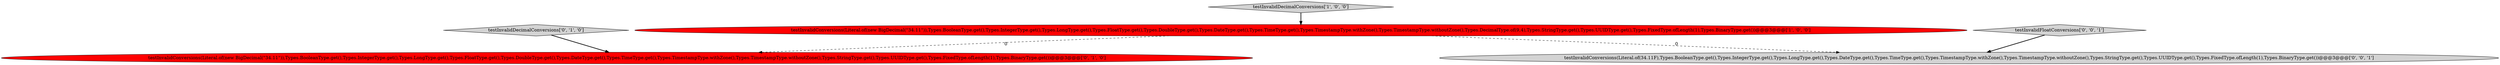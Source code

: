 digraph {
4 [style = filled, label = "testInvalidConversions(Literal.of(34.11F),Types.BooleanType.get(),Types.IntegerType.get(),Types.LongType.get(),Types.DateType.get(),Types.TimeType.get(),Types.TimestampType.withZone(),Types.TimestampType.withoutZone(),Types.StringType.get(),Types.UUIDType.get(),Types.FixedType.ofLength(1),Types.BinaryType.get())@@@3@@@['0', '0', '1']", fillcolor = lightgray, shape = ellipse image = "AAA0AAABBB3BBB"];
1 [style = filled, label = "testInvalidConversions(Literal.of(new BigDecimal(\"34.11\")),Types.BooleanType.get(),Types.IntegerType.get(),Types.LongType.get(),Types.FloatType.get(),Types.DoubleType.get(),Types.DateType.get(),Types.TimeType.get(),Types.TimestampType.withZone(),Types.TimestampType.withoutZone(),Types.DecimalType.of(9,4),Types.StringType.get(),Types.UUIDType.get(),Types.FixedType.ofLength(1),Types.BinaryType.get())@@@3@@@['1', '0', '0']", fillcolor = red, shape = ellipse image = "AAA1AAABBB1BBB"];
3 [style = filled, label = "testInvalidConversions(Literal.of(new BigDecimal(\"34.11\")),Types.BooleanType.get(),Types.IntegerType.get(),Types.LongType.get(),Types.FloatType.get(),Types.DoubleType.get(),Types.DateType.get(),Types.TimeType.get(),Types.TimestampType.withZone(),Types.TimestampType.withoutZone(),Types.StringType.get(),Types.UUIDType.get(),Types.FixedType.ofLength(1),Types.BinaryType.get())@@@3@@@['0', '1', '0']", fillcolor = red, shape = ellipse image = "AAA1AAABBB2BBB"];
0 [style = filled, label = "testInvalidDecimalConversions['1', '0', '0']", fillcolor = lightgray, shape = diamond image = "AAA0AAABBB1BBB"];
2 [style = filled, label = "testInvalidDecimalConversions['0', '1', '0']", fillcolor = lightgray, shape = diamond image = "AAA0AAABBB2BBB"];
5 [style = filled, label = "testInvalidFloatConversions['0', '0', '1']", fillcolor = lightgray, shape = diamond image = "AAA0AAABBB3BBB"];
1->4 [style = dashed, label="0"];
1->3 [style = dashed, label="0"];
0->1 [style = bold, label=""];
5->4 [style = bold, label=""];
2->3 [style = bold, label=""];
}
